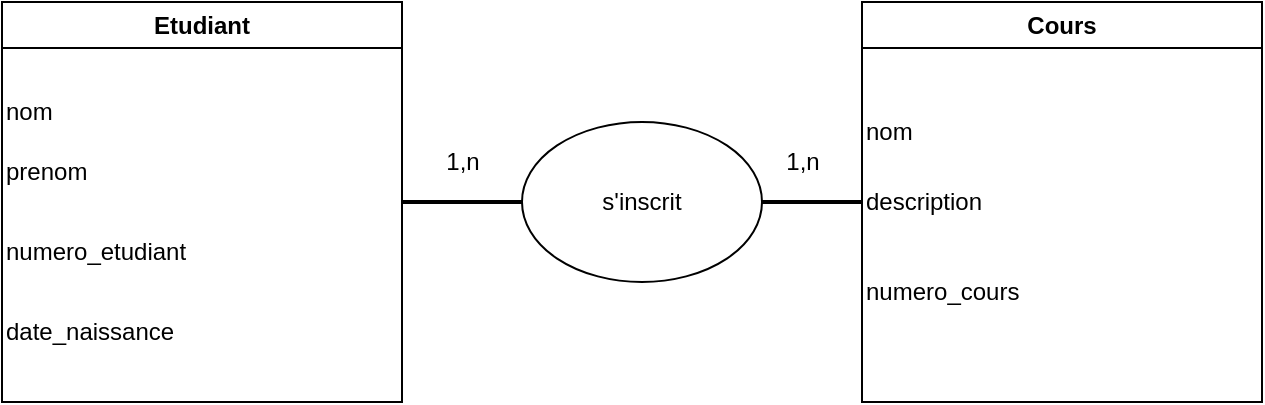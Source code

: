 <mxfile>
    <diagram id="wc1N3TtoUayM6sUT3brr" name="Page-1">
        <mxGraphModel dx="1130" dy="576" grid="1" gridSize="10" guides="1" tooltips="1" connect="1" arrows="1" fold="1" page="1" pageScale="1" pageWidth="850" pageHeight="1100" math="0" shadow="0">
            <root>
                <mxCell id="0"/>
                <mxCell id="1" parent="0"/>
                <mxCell id="6" value="Etudiant" style="swimlane;whiteSpace=wrap;html=1;" vertex="1" parent="1">
                    <mxGeometry x="120" y="200" width="200" height="200" as="geometry"/>
                </mxCell>
                <mxCell id="9" value="&lt;div&gt;nom&lt;/div&gt;" style="text;strokeColor=none;fillColor=none;html=1;whiteSpace=wrap;verticalAlign=middle;overflow=hidden;" vertex="1" parent="6">
                    <mxGeometry y="30" width="200" height="50" as="geometry"/>
                </mxCell>
                <mxCell id="12" value="&lt;div&gt;prenom&lt;/div&gt;" style="text;strokeColor=none;fillColor=none;html=1;whiteSpace=wrap;verticalAlign=middle;overflow=hidden;" vertex="1" parent="6">
                    <mxGeometry y="60" width="200" height="50" as="geometry"/>
                </mxCell>
                <mxCell id="13" value="numero_etudiant" style="text;strokeColor=none;fillColor=none;html=1;whiteSpace=wrap;verticalAlign=middle;overflow=hidden;" vertex="1" parent="6">
                    <mxGeometry y="100" width="200" height="50" as="geometry"/>
                </mxCell>
                <mxCell id="14" value="date_naissance" style="text;strokeColor=none;fillColor=none;html=1;whiteSpace=wrap;verticalAlign=middle;overflow=hidden;" vertex="1" parent="6">
                    <mxGeometry y="140" width="200" height="50" as="geometry"/>
                </mxCell>
                <mxCell id="17" value="Cours" style="swimlane;whiteSpace=wrap;html=1;" vertex="1" parent="1">
                    <mxGeometry x="550" y="200" width="200" height="200" as="geometry"/>
                </mxCell>
                <mxCell id="18" value="&lt;div&gt;nom&lt;/div&gt;" style="text;strokeColor=none;fillColor=none;html=1;whiteSpace=wrap;verticalAlign=middle;overflow=hidden;" vertex="1" parent="17">
                    <mxGeometry y="40" width="200" height="50" as="geometry"/>
                </mxCell>
                <mxCell id="19" value="&lt;div&gt;description&lt;/div&gt;" style="text;strokeColor=none;fillColor=none;html=1;whiteSpace=wrap;verticalAlign=middle;overflow=hidden;" vertex="1" parent="17">
                    <mxGeometry y="75" width="200" height="50" as="geometry"/>
                </mxCell>
                <mxCell id="20" value="&lt;div&gt;numero_cours&lt;/div&gt;" style="text;strokeColor=none;fillColor=none;html=1;whiteSpace=wrap;verticalAlign=middle;overflow=hidden;" vertex="1" parent="17">
                    <mxGeometry y="120" width="200" height="50" as="geometry"/>
                </mxCell>
                <mxCell id="27" value="s'inscrit" style="ellipse;whiteSpace=wrap;html=1;" vertex="1" parent="1">
                    <mxGeometry x="380" y="260" width="120" height="80" as="geometry"/>
                </mxCell>
                <mxCell id="30" value="" style="line;strokeWidth=2;html=1;" vertex="1" parent="1">
                    <mxGeometry x="320" y="295" width="60" height="10" as="geometry"/>
                </mxCell>
                <mxCell id="31" value="" style="line;strokeWidth=2;html=1;" vertex="1" parent="1">
                    <mxGeometry x="500" y="295" width="50" height="10" as="geometry"/>
                </mxCell>
                <mxCell id="32" value="1,n" style="text;html=1;align=center;verticalAlign=middle;resizable=0;points=[];autosize=1;strokeColor=none;fillColor=none;" vertex="1" parent="1">
                    <mxGeometry x="330" y="265" width="40" height="30" as="geometry"/>
                </mxCell>
                <mxCell id="33" value="1,n" style="text;html=1;align=center;verticalAlign=middle;resizable=0;points=[];autosize=1;strokeColor=none;fillColor=none;" vertex="1" parent="1">
                    <mxGeometry x="500" y="265" width="40" height="30" as="geometry"/>
                </mxCell>
            </root>
        </mxGraphModel>
    </diagram>
</mxfile>